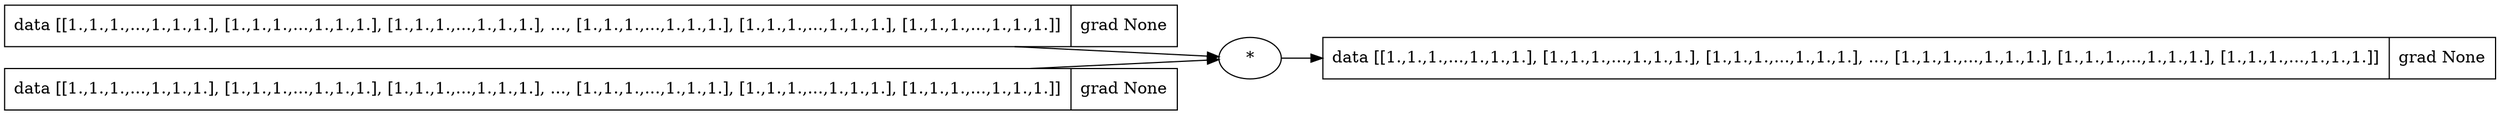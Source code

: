 digraph {
	graph [rankdir=LR]
	4349382800 [label="{ data [[1.,1.,1.,...,1.,1.,1.],
 [1.,1.,1.,...,1.,1.,1.],
 [1.,1.,1.,...,1.,1.,1.],
 ...,
 [1.,1.,1.,...,1.,1.,1.],
 [1.,1.,1.,...,1.,1.,1.],
 [1.,1.,1.,...,1.,1.,1.]] | grad None }" shape=record]
	"4349382800*" [label="*"]
	"4349382800*" -> 4349382800
	4349165648 [label="{ data [[1.,1.,1.,...,1.,1.,1.],
 [1.,1.,1.,...,1.,1.,1.],
 [1.,1.,1.,...,1.,1.,1.],
 ...,
 [1.,1.,1.,...,1.,1.,1.],
 [1.,1.,1.,...,1.,1.,1.],
 [1.,1.,1.,...,1.,1.,1.]] | grad None }" shape=record]
	4349382480 [label="{ data [[1.,1.,1.,...,1.,1.,1.],
 [1.,1.,1.,...,1.,1.,1.],
 [1.,1.,1.,...,1.,1.,1.],
 ...,
 [1.,1.,1.,...,1.,1.,1.],
 [1.,1.,1.,...,1.,1.,1.],
 [1.,1.,1.,...,1.,1.,1.]] | grad None }" shape=record]
	4349382480 -> "4349382800*"
	4349165648 -> "4349382800*"
}
